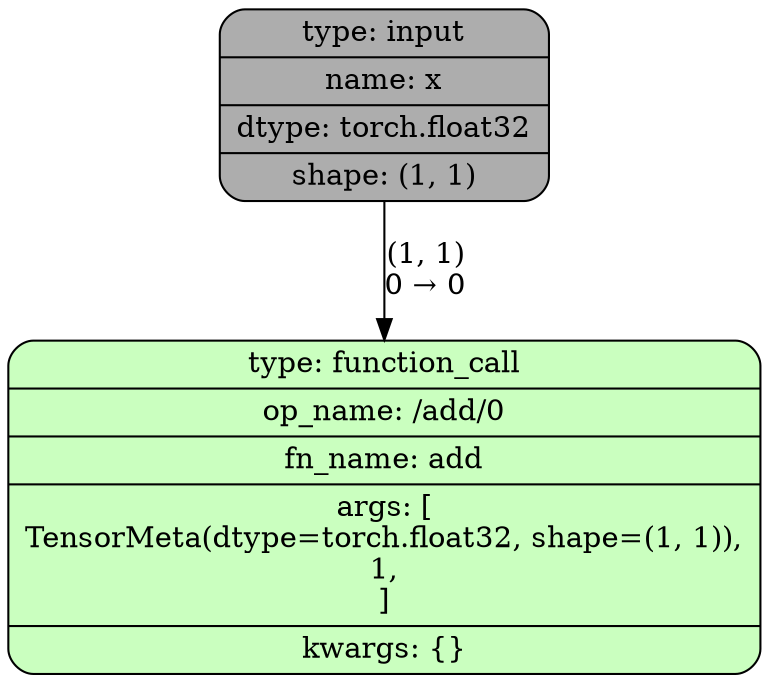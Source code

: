digraph {
rankdir=TB;
0 [label="{type: input|name: x|dtype: torch.float32|shape: (1, 1)}", fillcolor="#adadad", fontcolor="#000000", shape=record, style="filled,rounded"];
1 [label="{type: function_call|op_name: /add/0|fn_name: add|args: [\nTensorMeta(dtype=torch.float32, shape=(1, 1)),\n1,\n]|kwargs: \{\}}", fillcolor="#caffbf", fontcolor="#000000", shape=record, style="filled,rounded"];
0 -> 1 [label="(1, 1)\n0 → 0"];
}
